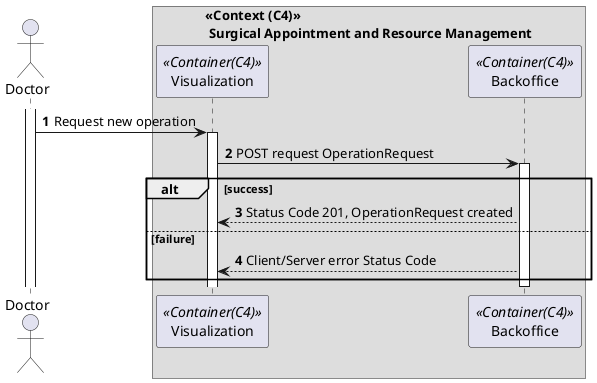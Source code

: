 @startuml


autonumber

actor "Doctor" as adm


box "<<Context (C4)>>\n Surgical Appointment and Resource Management"
participant Visualization as ui <<Container(C4)>>
participant Backoffice as bo <<Container(C4)>>


activate adm

adm -> ui : Request new operation

activate ui

ui -> bo : POST request OperationRequest

activate bo


alt success

bo --> ui : Status Code 201, OperationRequest created

else failure

bo --> ui:  Client/Server error Status Code

end

deactivate bo







@enduml